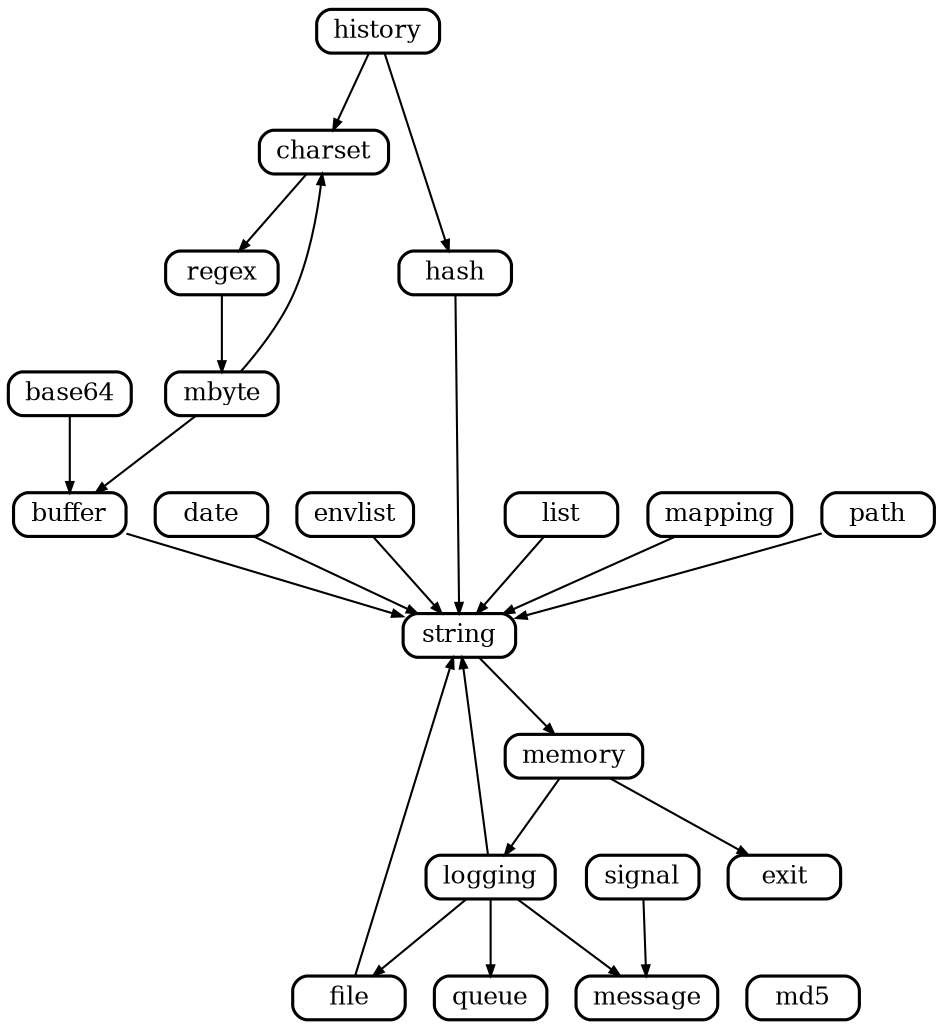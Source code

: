 digraph libmutt
{
	graph [
		rankdir="TB"
		nodesep="0.2"
		ranksep="0.5"
	]

	node [
		shape="Mrecord"
		fontsize="12"
		style="solid"
		height="0.2"
		penwidth="1.5"
		color=black
	]

	edge [
		penwidth="1.0"
		arrowsize="0.5"
	]

	base64  -> buffer
	buffer  -> string
	charset -> regex
	date    -> string
	envlist -> string
	file    -> string
	hash    -> string
	history -> charset
	history -> hash
	list    -> string
	logging -> file
	logging -> message
	logging -> queue
	logging -> string
	mapping -> string
	mbyte   -> buffer
	mbyte   -> charset
	memory  -> exit
	memory  -> logging
	path    -> string
	regex   -> mbyte
	signal  -> message
	string  -> memory

	{ rank=same file message queue md5 }
}
